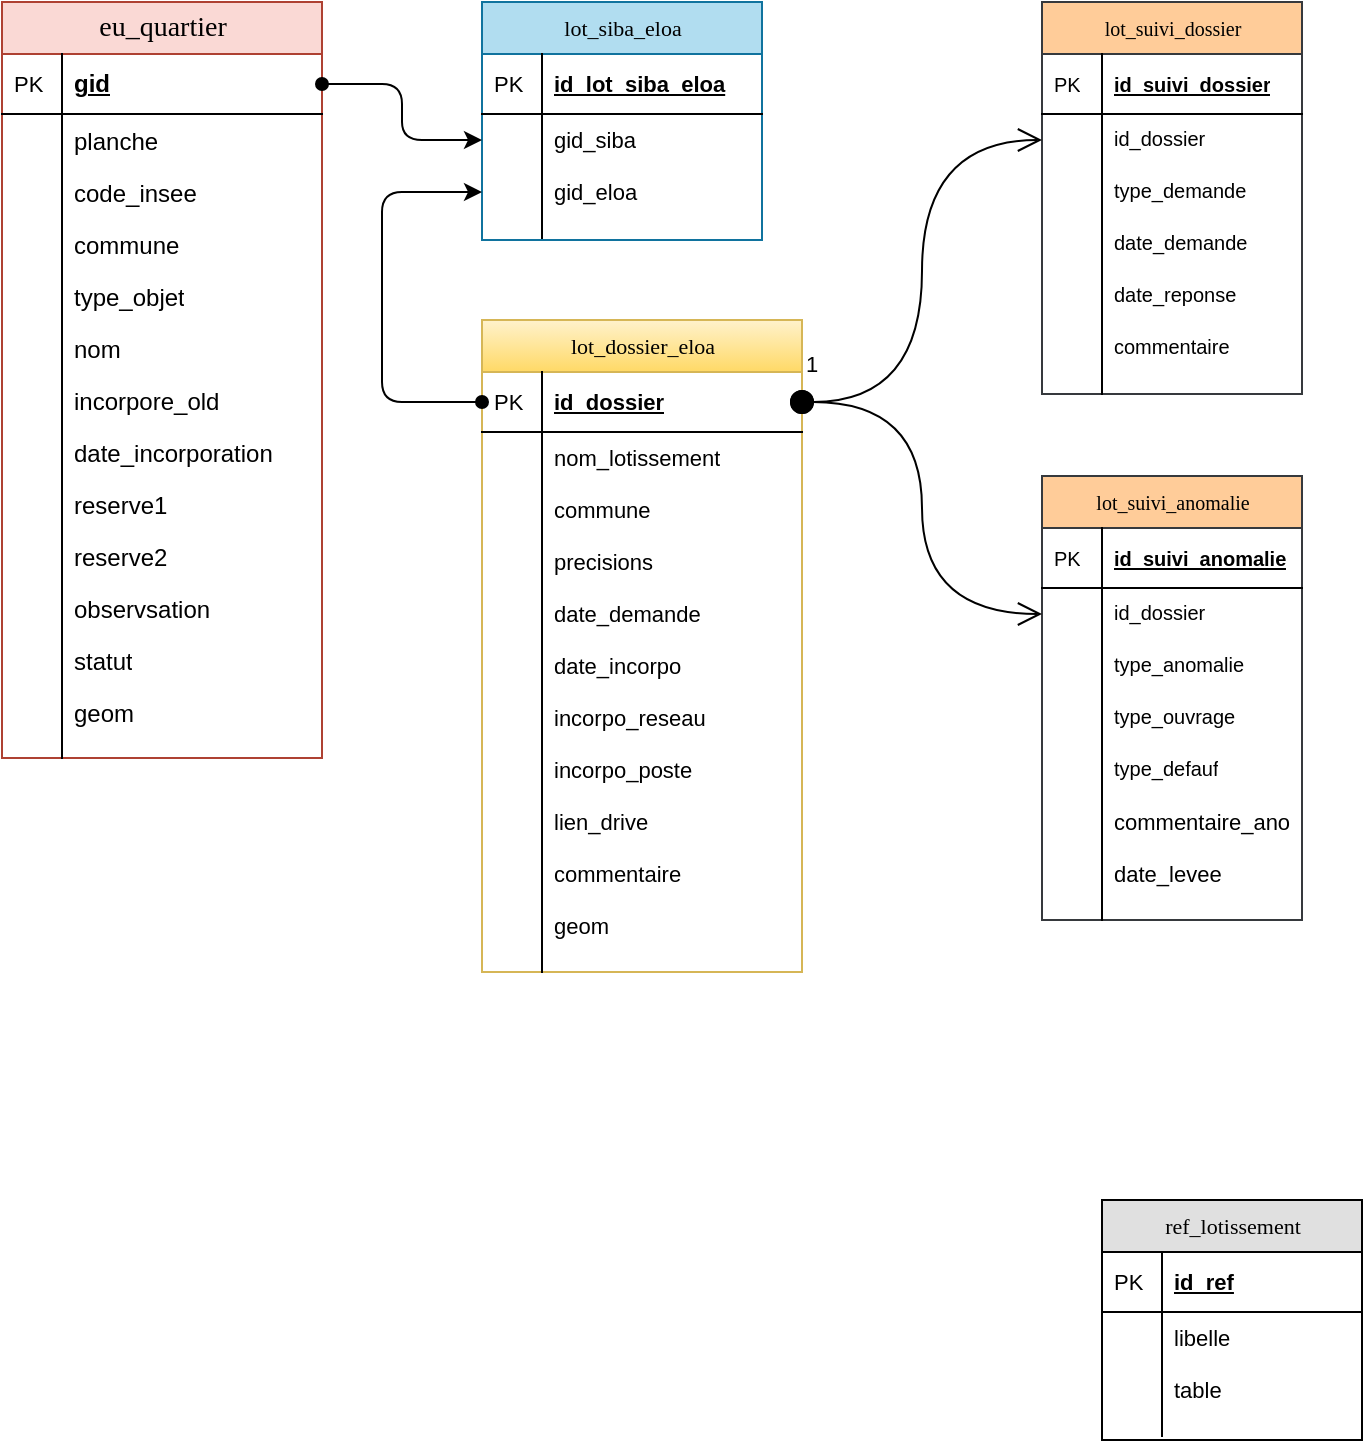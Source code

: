 <mxfile version="21.2.7" type="github">
  <diagram name="Page-1" id="td3aLECgbXljrm29gg1P">
    <mxGraphModel dx="1509" dy="804" grid="1" gridSize="10" guides="1" tooltips="1" connect="1" arrows="1" fold="1" page="1" pageScale="1" pageWidth="827" pageHeight="1169" math="0" shadow="0">
      <root>
        <mxCell id="0" />
        <mxCell id="1" parent="0" />
        <mxCell id="Lg_2VnEJvZDRzH9SZ8TW-8" value="lot_siba_eloa" style="swimlane;html=1;fontStyle=0;childLayout=stackLayout;horizontal=1;startSize=26;fillColor=#b1ddf0;horizontalStack=0;resizeParent=1;resizeLast=0;collapsible=1;marginBottom=0;swimlaneFillColor=#ffffff;align=center;rounded=0;shadow=0;comic=0;labelBackgroundColor=none;strokeWidth=1;fontFamily=Verdana;fontSize=11;swimlaneLine=1;strokeColor=#10739e;" parent="1" vertex="1">
          <mxGeometry x="280" y="41" width="140" height="119" as="geometry" />
        </mxCell>
        <mxCell id="Lg_2VnEJvZDRzH9SZ8TW-9" value="id_lot_siba_eloa" style="shape=partialRectangle;top=0;left=0;right=0;bottom=1;html=1;align=left;verticalAlign=middle;fillColor=none;spacingLeft=34;spacingRight=4;whiteSpace=wrap;overflow=hidden;rotatable=0;points=[[0,0.5],[1,0.5]];portConstraint=eastwest;dropTarget=0;fontStyle=5;fontSize=11;" parent="Lg_2VnEJvZDRzH9SZ8TW-8" vertex="1">
          <mxGeometry y="26" width="140" height="30" as="geometry" />
        </mxCell>
        <mxCell id="Lg_2VnEJvZDRzH9SZ8TW-10" value="PK" style="shape=partialRectangle;top=0;left=0;bottom=0;html=1;fillColor=none;align=left;verticalAlign=middle;spacingLeft=4;spacingRight=4;whiteSpace=wrap;overflow=hidden;rotatable=0;points=[];portConstraint=eastwest;part=1;fontSize=11;" parent="Lg_2VnEJvZDRzH9SZ8TW-9" vertex="1" connectable="0">
          <mxGeometry width="30" height="30" as="geometry" />
        </mxCell>
        <mxCell id="Lg_2VnEJvZDRzH9SZ8TW-11" value="gid_siba" style="shape=partialRectangle;top=0;left=0;right=0;bottom=0;html=1;align=left;verticalAlign=top;fillColor=none;spacingLeft=34;spacingRight=4;whiteSpace=wrap;overflow=hidden;rotatable=0;points=[[0,0.5],[1,0.5]];portConstraint=eastwest;dropTarget=0;fontSize=11;" parent="Lg_2VnEJvZDRzH9SZ8TW-8" vertex="1">
          <mxGeometry y="56" width="140" height="26" as="geometry" />
        </mxCell>
        <mxCell id="Lg_2VnEJvZDRzH9SZ8TW-12" value="" style="shape=partialRectangle;top=0;left=0;bottom=0;html=1;fillColor=none;align=left;verticalAlign=top;spacingLeft=4;spacingRight=4;whiteSpace=wrap;overflow=hidden;rotatable=0;points=[];portConstraint=eastwest;part=1;fontSize=11;" parent="Lg_2VnEJvZDRzH9SZ8TW-11" vertex="1" connectable="0">
          <mxGeometry width="30" height="26" as="geometry" />
        </mxCell>
        <mxCell id="Lg_2VnEJvZDRzH9SZ8TW-13" value="gid_eloa" style="shape=partialRectangle;top=0;left=0;right=0;bottom=0;html=1;align=left;verticalAlign=top;fillColor=none;spacingLeft=34;spacingRight=4;whiteSpace=wrap;overflow=hidden;rotatable=0;points=[[0,0.5],[1,0.5]];portConstraint=eastwest;dropTarget=0;fontSize=11;" parent="Lg_2VnEJvZDRzH9SZ8TW-8" vertex="1">
          <mxGeometry y="82" width="140" height="26" as="geometry" />
        </mxCell>
        <mxCell id="Lg_2VnEJvZDRzH9SZ8TW-14" value="" style="shape=partialRectangle;top=0;left=0;bottom=0;html=1;fillColor=none;align=left;verticalAlign=top;spacingLeft=4;spacingRight=4;whiteSpace=wrap;overflow=hidden;rotatable=0;points=[];portConstraint=eastwest;part=1;fontSize=11;" parent="Lg_2VnEJvZDRzH9SZ8TW-13" vertex="1" connectable="0">
          <mxGeometry width="30" height="26" as="geometry" />
        </mxCell>
        <mxCell id="Lg_2VnEJvZDRzH9SZ8TW-17" value="" style="shape=partialRectangle;top=0;left=0;right=0;bottom=0;html=1;align=left;verticalAlign=top;fillColor=none;spacingLeft=34;spacingRight=4;whiteSpace=wrap;overflow=hidden;rotatable=0;points=[[0,0.5],[1,0.5]];portConstraint=eastwest;dropTarget=0;fontSize=11;" parent="Lg_2VnEJvZDRzH9SZ8TW-8" vertex="1">
          <mxGeometry y="108" width="140" height="10" as="geometry" />
        </mxCell>
        <mxCell id="Lg_2VnEJvZDRzH9SZ8TW-18" value="" style="shape=partialRectangle;top=0;left=0;bottom=0;html=1;fillColor=none;align=left;verticalAlign=top;spacingLeft=4;spacingRight=4;whiteSpace=wrap;overflow=hidden;rotatable=0;points=[];portConstraint=eastwest;part=1;fontSize=11;" parent="Lg_2VnEJvZDRzH9SZ8TW-17" vertex="1" connectable="0">
          <mxGeometry width="30" height="10" as="geometry" />
        </mxCell>
        <mxCell id="Lg_2VnEJvZDRzH9SZ8TW-19" value="lot_dossier_eloa" style="swimlane;html=1;fontStyle=0;childLayout=stackLayout;horizontal=1;startSize=26;fillColor=#fff2cc;horizontalStack=0;resizeParent=1;resizeLast=0;collapsible=1;marginBottom=0;swimlaneFillColor=#ffffff;align=center;rounded=0;shadow=0;comic=0;labelBackgroundColor=none;strokeWidth=1;fontFamily=Verdana;fontSize=11;strokeColor=#d6b656;gradientColor=#ffd966;" parent="1" vertex="1">
          <mxGeometry x="280" y="200" width="160" height="326" as="geometry" />
        </mxCell>
        <mxCell id="Lg_2VnEJvZDRzH9SZ8TW-20" value="id_dossier" style="shape=partialRectangle;top=0;left=0;right=0;bottom=1;html=1;align=left;verticalAlign=middle;fillColor=none;spacingLeft=34;spacingRight=4;whiteSpace=wrap;overflow=hidden;rotatable=0;points=[[0,0.5],[1,0.5]];portConstraint=eastwest;dropTarget=0;fontStyle=5;fontSize=11;" parent="Lg_2VnEJvZDRzH9SZ8TW-19" vertex="1">
          <mxGeometry y="26" width="160" height="30" as="geometry" />
        </mxCell>
        <mxCell id="Lg_2VnEJvZDRzH9SZ8TW-21" value="PK" style="shape=partialRectangle;top=0;left=0;bottom=0;html=1;fillColor=none;align=left;verticalAlign=middle;spacingLeft=4;spacingRight=4;whiteSpace=wrap;overflow=hidden;rotatable=0;points=[];portConstraint=eastwest;part=1;fontSize=11;" parent="Lg_2VnEJvZDRzH9SZ8TW-20" vertex="1" connectable="0">
          <mxGeometry width="30" height="30" as="geometry" />
        </mxCell>
        <mxCell id="Lg_2VnEJvZDRzH9SZ8TW-22" value="nom_lotissement" style="shape=partialRectangle;top=0;left=0;right=0;bottom=0;html=1;align=left;verticalAlign=top;fillColor=none;spacingLeft=34;spacingRight=4;whiteSpace=wrap;overflow=hidden;rotatable=0;points=[[0,0.5],[1,0.5]];portConstraint=eastwest;dropTarget=0;fontSize=11;" parent="Lg_2VnEJvZDRzH9SZ8TW-19" vertex="1">
          <mxGeometry y="56" width="160" height="26" as="geometry" />
        </mxCell>
        <mxCell id="Lg_2VnEJvZDRzH9SZ8TW-23" value="" style="shape=partialRectangle;top=0;left=0;bottom=0;html=1;fillColor=none;align=left;verticalAlign=top;spacingLeft=4;spacingRight=4;whiteSpace=wrap;overflow=hidden;rotatable=0;points=[];portConstraint=eastwest;part=1;fontSize=11;" parent="Lg_2VnEJvZDRzH9SZ8TW-22" vertex="1" connectable="0">
          <mxGeometry width="30" height="26" as="geometry" />
        </mxCell>
        <mxCell id="Lg_2VnEJvZDRzH9SZ8TW-24" value="commune" style="shape=partialRectangle;top=0;left=0;right=0;bottom=0;html=1;align=left;verticalAlign=top;fillColor=none;spacingLeft=34;spacingRight=4;whiteSpace=wrap;overflow=hidden;rotatable=0;points=[[0,0.5],[1,0.5]];portConstraint=eastwest;dropTarget=0;fontSize=11;" parent="Lg_2VnEJvZDRzH9SZ8TW-19" vertex="1">
          <mxGeometry y="82" width="160" height="26" as="geometry" />
        </mxCell>
        <mxCell id="Lg_2VnEJvZDRzH9SZ8TW-25" value="" style="shape=partialRectangle;top=0;left=0;bottom=0;html=1;fillColor=none;align=left;verticalAlign=top;spacingLeft=4;spacingRight=4;whiteSpace=wrap;overflow=hidden;rotatable=0;points=[];portConstraint=eastwest;part=1;fontSize=11;" parent="Lg_2VnEJvZDRzH9SZ8TW-24" vertex="1" connectable="0">
          <mxGeometry width="30" height="26" as="geometry" />
        </mxCell>
        <mxCell id="Lg_2VnEJvZDRzH9SZ8TW-26" value="precisions" style="shape=partialRectangle;top=0;left=0;right=0;bottom=0;html=1;align=left;verticalAlign=top;fillColor=none;spacingLeft=34;spacingRight=4;whiteSpace=wrap;overflow=hidden;rotatable=0;points=[[0,0.5],[1,0.5]];portConstraint=eastwest;dropTarget=0;fontSize=11;" parent="Lg_2VnEJvZDRzH9SZ8TW-19" vertex="1">
          <mxGeometry y="108" width="160" height="26" as="geometry" />
        </mxCell>
        <mxCell id="Lg_2VnEJvZDRzH9SZ8TW-27" value="" style="shape=partialRectangle;top=0;left=0;bottom=0;html=1;fillColor=none;align=left;verticalAlign=top;spacingLeft=4;spacingRight=4;whiteSpace=wrap;overflow=hidden;rotatable=0;points=[];portConstraint=eastwest;part=1;fontSize=11;" parent="Lg_2VnEJvZDRzH9SZ8TW-26" vertex="1" connectable="0">
          <mxGeometry width="30" height="26" as="geometry" />
        </mxCell>
        <mxCell id="Lg_2VnEJvZDRzH9SZ8TW-115" value="date_demande" style="shape=partialRectangle;top=0;left=0;right=0;bottom=0;html=1;align=left;verticalAlign=top;fillColor=none;spacingLeft=34;spacingRight=4;whiteSpace=wrap;overflow=hidden;rotatable=0;points=[[0,0.5],[1,0.5]];portConstraint=eastwest;dropTarget=0;fontSize=11;" parent="Lg_2VnEJvZDRzH9SZ8TW-19" vertex="1">
          <mxGeometry y="134" width="160" height="26" as="geometry" />
        </mxCell>
        <mxCell id="Lg_2VnEJvZDRzH9SZ8TW-116" value="" style="shape=partialRectangle;top=0;left=0;bottom=0;html=1;fillColor=none;align=left;verticalAlign=top;spacingLeft=4;spacingRight=4;whiteSpace=wrap;overflow=hidden;rotatable=0;points=[];portConstraint=eastwest;part=1;fontSize=11;" parent="Lg_2VnEJvZDRzH9SZ8TW-115" vertex="1" connectable="0">
          <mxGeometry width="30" height="26" as="geometry" />
        </mxCell>
        <mxCell id="Lg_2VnEJvZDRzH9SZ8TW-119" value="date_incorpo" style="shape=partialRectangle;top=0;left=0;right=0;bottom=0;html=1;align=left;verticalAlign=top;fillColor=none;spacingLeft=34;spacingRight=4;whiteSpace=wrap;overflow=hidden;rotatable=0;points=[[0,0.5],[1,0.5]];portConstraint=eastwest;dropTarget=0;fontSize=11;" parent="Lg_2VnEJvZDRzH9SZ8TW-19" vertex="1">
          <mxGeometry y="160" width="160" height="26" as="geometry" />
        </mxCell>
        <mxCell id="Lg_2VnEJvZDRzH9SZ8TW-120" value="" style="shape=partialRectangle;top=0;left=0;bottom=0;html=1;fillColor=none;align=left;verticalAlign=top;spacingLeft=4;spacingRight=4;whiteSpace=wrap;overflow=hidden;rotatable=0;points=[];portConstraint=eastwest;part=1;fontSize=11;" parent="Lg_2VnEJvZDRzH9SZ8TW-119" vertex="1" connectable="0">
          <mxGeometry width="30" height="26" as="geometry" />
        </mxCell>
        <mxCell id="Lg_2VnEJvZDRzH9SZ8TW-117" value="incorpo_reseau" style="shape=partialRectangle;top=0;left=0;right=0;bottom=0;html=1;align=left;verticalAlign=top;fillColor=none;spacingLeft=34;spacingRight=4;whiteSpace=wrap;overflow=hidden;rotatable=0;points=[[0,0.5],[1,0.5]];portConstraint=eastwest;dropTarget=0;fontSize=11;" parent="Lg_2VnEJvZDRzH9SZ8TW-19" vertex="1">
          <mxGeometry y="186" width="160" height="26" as="geometry" />
        </mxCell>
        <mxCell id="Lg_2VnEJvZDRzH9SZ8TW-118" value="" style="shape=partialRectangle;top=0;left=0;bottom=0;html=1;fillColor=none;align=left;verticalAlign=top;spacingLeft=4;spacingRight=4;whiteSpace=wrap;overflow=hidden;rotatable=0;points=[];portConstraint=eastwest;part=1;fontSize=11;" parent="Lg_2VnEJvZDRzH9SZ8TW-117" vertex="1" connectable="0">
          <mxGeometry width="30" height="26" as="geometry" />
        </mxCell>
        <mxCell id="Lg_2VnEJvZDRzH9SZ8TW-113" value="incorpo_poste" style="shape=partialRectangle;top=0;left=0;right=0;bottom=0;html=1;align=left;verticalAlign=top;fillColor=none;spacingLeft=34;spacingRight=4;whiteSpace=wrap;overflow=hidden;rotatable=0;points=[[0,0.5],[1,0.5]];portConstraint=eastwest;dropTarget=0;fontSize=11;" parent="Lg_2VnEJvZDRzH9SZ8TW-19" vertex="1">
          <mxGeometry y="212" width="160" height="26" as="geometry" />
        </mxCell>
        <mxCell id="Lg_2VnEJvZDRzH9SZ8TW-114" value="" style="shape=partialRectangle;top=0;left=0;bottom=0;html=1;fillColor=none;align=left;verticalAlign=top;spacingLeft=4;spacingRight=4;whiteSpace=wrap;overflow=hidden;rotatable=0;points=[];portConstraint=eastwest;part=1;fontSize=11;" parent="Lg_2VnEJvZDRzH9SZ8TW-113" vertex="1" connectable="0">
          <mxGeometry width="30" height="26" as="geometry" />
        </mxCell>
        <mxCell id="Lg_2VnEJvZDRzH9SZ8TW-133" value="lien_drive" style="shape=partialRectangle;top=0;left=0;right=0;bottom=0;html=1;align=left;verticalAlign=top;fillColor=none;spacingLeft=34;spacingRight=4;whiteSpace=wrap;overflow=hidden;rotatable=0;points=[[0,0.5],[1,0.5]];portConstraint=eastwest;dropTarget=0;fontSize=11;" parent="Lg_2VnEJvZDRzH9SZ8TW-19" vertex="1">
          <mxGeometry y="238" width="160" height="26" as="geometry" />
        </mxCell>
        <mxCell id="Lg_2VnEJvZDRzH9SZ8TW-134" value="" style="shape=partialRectangle;top=0;left=0;bottom=0;html=1;fillColor=none;align=left;verticalAlign=top;spacingLeft=4;spacingRight=4;whiteSpace=wrap;overflow=hidden;rotatable=0;points=[];portConstraint=eastwest;part=1;fontSize=11;" parent="Lg_2VnEJvZDRzH9SZ8TW-133" vertex="1" connectable="0">
          <mxGeometry width="30" height="26" as="geometry" />
        </mxCell>
        <mxCell id="Lg_2VnEJvZDRzH9SZ8TW-131" value="commentaire" style="shape=partialRectangle;top=0;left=0;right=0;bottom=0;html=1;align=left;verticalAlign=top;fillColor=none;spacingLeft=34;spacingRight=4;whiteSpace=wrap;overflow=hidden;rotatable=0;points=[[0,0.5],[1,0.5]];portConstraint=eastwest;dropTarget=0;fontSize=11;" parent="Lg_2VnEJvZDRzH9SZ8TW-19" vertex="1">
          <mxGeometry y="264" width="160" height="26" as="geometry" />
        </mxCell>
        <mxCell id="Lg_2VnEJvZDRzH9SZ8TW-132" value="" style="shape=partialRectangle;top=0;left=0;bottom=0;html=1;fillColor=none;align=left;verticalAlign=top;spacingLeft=4;spacingRight=4;whiteSpace=wrap;overflow=hidden;rotatable=0;points=[];portConstraint=eastwest;part=1;fontSize=11;" parent="Lg_2VnEJvZDRzH9SZ8TW-131" vertex="1" connectable="0">
          <mxGeometry width="30" height="26" as="geometry" />
        </mxCell>
        <mxCell id="Lg_2VnEJvZDRzH9SZ8TW-125" value="geom" style="shape=partialRectangle;top=0;left=0;right=0;bottom=0;html=1;align=left;verticalAlign=top;fillColor=none;spacingLeft=34;spacingRight=4;whiteSpace=wrap;overflow=hidden;rotatable=0;points=[[0,0.5],[1,0.5]];portConstraint=eastwest;dropTarget=0;fontSize=11;" parent="Lg_2VnEJvZDRzH9SZ8TW-19" vertex="1">
          <mxGeometry y="290" width="160" height="26" as="geometry" />
        </mxCell>
        <mxCell id="Lg_2VnEJvZDRzH9SZ8TW-126" value="" style="shape=partialRectangle;top=0;left=0;bottom=0;html=1;fillColor=none;align=left;verticalAlign=top;spacingLeft=4;spacingRight=4;whiteSpace=wrap;overflow=hidden;rotatable=0;points=[];portConstraint=eastwest;part=1;fontSize=11;" parent="Lg_2VnEJvZDRzH9SZ8TW-125" vertex="1" connectable="0">
          <mxGeometry width="30" height="26" as="geometry" />
        </mxCell>
        <mxCell id="Lg_2VnEJvZDRzH9SZ8TW-28" value="" style="shape=partialRectangle;top=0;left=0;right=0;bottom=0;html=1;align=left;verticalAlign=top;fillColor=none;spacingLeft=34;spacingRight=4;whiteSpace=wrap;overflow=hidden;rotatable=0;points=[[0,0.5],[1,0.5]];portConstraint=eastwest;dropTarget=0;fontSize=11;shadow=0;" parent="Lg_2VnEJvZDRzH9SZ8TW-19" vertex="1">
          <mxGeometry y="316" width="160" height="10" as="geometry" />
        </mxCell>
        <mxCell id="Lg_2VnEJvZDRzH9SZ8TW-29" value="" style="shape=partialRectangle;top=0;left=0;bottom=0;html=1;fillColor=none;align=left;verticalAlign=top;spacingLeft=4;spacingRight=4;whiteSpace=wrap;overflow=hidden;rotatable=0;points=[];portConstraint=eastwest;part=1;fontSize=11;" parent="Lg_2VnEJvZDRzH9SZ8TW-28" vertex="1" connectable="0">
          <mxGeometry width="30" height="10" as="geometry" />
        </mxCell>
        <mxCell id="Lg_2VnEJvZDRzH9SZ8TW-30" value="ref_lotissement" style="swimlane;html=1;fontStyle=0;childLayout=stackLayout;horizontal=1;startSize=26;fillColor=#e0e0e0;horizontalStack=0;resizeParent=1;resizeLast=0;collapsible=1;marginBottom=0;swimlaneFillColor=#ffffff;align=center;rounded=0;shadow=0;comic=0;labelBackgroundColor=none;strokeWidth=1;fontFamily=Verdana;fontSize=11;" parent="1" vertex="1">
          <mxGeometry x="590" y="640" width="130" height="120" as="geometry" />
        </mxCell>
        <mxCell id="Lg_2VnEJvZDRzH9SZ8TW-31" value="id_ref" style="shape=partialRectangle;top=0;left=0;right=0;bottom=1;html=1;align=left;verticalAlign=middle;fillColor=none;spacingLeft=34;spacingRight=4;whiteSpace=wrap;overflow=hidden;rotatable=0;points=[[0,0.5],[1,0.5]];portConstraint=eastwest;dropTarget=0;fontStyle=5;fontSize=11;" parent="Lg_2VnEJvZDRzH9SZ8TW-30" vertex="1">
          <mxGeometry y="26" width="130" height="30" as="geometry" />
        </mxCell>
        <mxCell id="Lg_2VnEJvZDRzH9SZ8TW-32" value="PK" style="shape=partialRectangle;top=0;left=0;bottom=0;html=1;fillColor=none;align=left;verticalAlign=middle;spacingLeft=4;spacingRight=4;whiteSpace=wrap;overflow=hidden;rotatable=0;points=[];portConstraint=eastwest;part=1;fontSize=11;" parent="Lg_2VnEJvZDRzH9SZ8TW-31" vertex="1" connectable="0">
          <mxGeometry width="30" height="30" as="geometry" />
        </mxCell>
        <mxCell id="Lg_2VnEJvZDRzH9SZ8TW-33" value="libelle" style="shape=partialRectangle;top=0;left=0;right=0;bottom=0;html=1;align=left;verticalAlign=top;fillColor=none;spacingLeft=34;spacingRight=4;whiteSpace=wrap;overflow=hidden;rotatable=0;points=[[0,0.5],[1,0.5]];portConstraint=eastwest;dropTarget=0;fontSize=11;" parent="Lg_2VnEJvZDRzH9SZ8TW-30" vertex="1">
          <mxGeometry y="56" width="130" height="26" as="geometry" />
        </mxCell>
        <mxCell id="Lg_2VnEJvZDRzH9SZ8TW-34" value="" style="shape=partialRectangle;top=0;left=0;bottom=0;html=1;fillColor=none;align=left;verticalAlign=top;spacingLeft=4;spacingRight=4;whiteSpace=wrap;overflow=hidden;rotatable=0;points=[];portConstraint=eastwest;part=1;fontSize=11;" parent="Lg_2VnEJvZDRzH9SZ8TW-33" vertex="1" connectable="0">
          <mxGeometry width="30" height="26" as="geometry" />
        </mxCell>
        <mxCell id="Lg_2VnEJvZDRzH9SZ8TW-35" value="table" style="shape=partialRectangle;top=0;left=0;right=0;bottom=0;html=1;align=left;verticalAlign=top;fillColor=none;spacingLeft=34;spacingRight=4;whiteSpace=wrap;overflow=hidden;rotatable=0;points=[[0,0.5],[1,0.5]];portConstraint=eastwest;dropTarget=0;fontSize=11;" parent="Lg_2VnEJvZDRzH9SZ8TW-30" vertex="1">
          <mxGeometry y="82" width="130" height="26" as="geometry" />
        </mxCell>
        <mxCell id="Lg_2VnEJvZDRzH9SZ8TW-36" value="" style="shape=partialRectangle;top=0;left=0;bottom=0;html=1;fillColor=none;align=left;verticalAlign=top;spacingLeft=4;spacingRight=4;whiteSpace=wrap;overflow=hidden;rotatable=0;points=[];portConstraint=eastwest;part=1;fontSize=11;" parent="Lg_2VnEJvZDRzH9SZ8TW-35" vertex="1" connectable="0">
          <mxGeometry width="30" height="26" as="geometry" />
        </mxCell>
        <mxCell id="Lg_2VnEJvZDRzH9SZ8TW-39" value="" style="shape=partialRectangle;top=0;left=0;right=0;bottom=0;html=1;align=left;verticalAlign=top;fillColor=none;spacingLeft=34;spacingRight=4;whiteSpace=wrap;overflow=hidden;rotatable=0;points=[[0,0.5],[1,0.5]];portConstraint=eastwest;dropTarget=0;fontSize=11;" parent="Lg_2VnEJvZDRzH9SZ8TW-30" vertex="1">
          <mxGeometry y="108" width="130" height="10" as="geometry" />
        </mxCell>
        <mxCell id="Lg_2VnEJvZDRzH9SZ8TW-40" value="" style="shape=partialRectangle;top=0;left=0;bottom=0;html=1;fillColor=none;align=left;verticalAlign=top;spacingLeft=4;spacingRight=4;whiteSpace=wrap;overflow=hidden;rotatable=0;points=[];portConstraint=eastwest;part=1;fontSize=11;" parent="Lg_2VnEJvZDRzH9SZ8TW-39" vertex="1" connectable="0">
          <mxGeometry width="30" height="10" as="geometry" />
        </mxCell>
        <mxCell id="Lg_2VnEJvZDRzH9SZ8TW-77" value="eu_quartier" style="swimlane;html=1;fontStyle=0;childLayout=stackLayout;horizontal=1;startSize=26;horizontalStack=0;resizeParent=1;resizeLast=0;collapsible=1;marginBottom=0;swimlaneFillColor=#ffffff;align=center;rounded=0;shadow=0;comic=0;labelBackgroundColor=none;strokeWidth=1;fontFamily=Verdana;fontSize=14;fillColor=#fad9d5;strokeColor=#ae4132;" parent="1" vertex="1">
          <mxGeometry x="40" y="41" width="160" height="378" as="geometry" />
        </mxCell>
        <mxCell id="Lg_2VnEJvZDRzH9SZ8TW-78" value="gid" style="shape=partialRectangle;top=0;left=0;right=0;bottom=1;html=1;align=left;verticalAlign=middle;fillColor=none;spacingLeft=34;spacingRight=4;whiteSpace=wrap;overflow=hidden;rotatable=0;points=[[0,0.5],[1,0.5]];portConstraint=eastwest;dropTarget=0;fontStyle=5;" parent="Lg_2VnEJvZDRzH9SZ8TW-77" vertex="1">
          <mxGeometry y="26" width="160" height="30" as="geometry" />
        </mxCell>
        <mxCell id="Lg_2VnEJvZDRzH9SZ8TW-79" value="PK" style="shape=partialRectangle;top=0;left=0;bottom=0;html=1;fillColor=none;align=left;verticalAlign=middle;spacingLeft=4;spacingRight=4;whiteSpace=wrap;overflow=hidden;rotatable=0;points=[];portConstraint=eastwest;part=1;fontSize=11;" parent="Lg_2VnEJvZDRzH9SZ8TW-78" vertex="1" connectable="0">
          <mxGeometry width="30" height="30" as="geometry" />
        </mxCell>
        <mxCell id="Lg_2VnEJvZDRzH9SZ8TW-80" value="planche" style="shape=partialRectangle;top=0;left=0;right=0;bottom=0;html=1;align=left;verticalAlign=top;fillColor=none;spacingLeft=34;spacingRight=4;whiteSpace=wrap;overflow=hidden;rotatable=0;points=[[0,0.5],[1,0.5]];portConstraint=eastwest;dropTarget=0;" parent="Lg_2VnEJvZDRzH9SZ8TW-77" vertex="1">
          <mxGeometry y="56" width="160" height="26" as="geometry" />
        </mxCell>
        <mxCell id="Lg_2VnEJvZDRzH9SZ8TW-81" value="" style="shape=partialRectangle;top=0;left=0;bottom=0;html=1;fillColor=none;align=left;verticalAlign=top;spacingLeft=4;spacingRight=4;whiteSpace=wrap;overflow=hidden;rotatable=0;points=[];portConstraint=eastwest;part=1;fontSize=11;" parent="Lg_2VnEJvZDRzH9SZ8TW-80" vertex="1" connectable="0">
          <mxGeometry width="30" height="26" as="geometry" />
        </mxCell>
        <mxCell id="Lg_2VnEJvZDRzH9SZ8TW-82" value="code_insee" style="shape=partialRectangle;top=0;left=0;right=0;bottom=0;html=1;align=left;verticalAlign=top;fillColor=none;spacingLeft=34;spacingRight=4;whiteSpace=wrap;overflow=hidden;rotatable=0;points=[[0,0.5],[1,0.5]];portConstraint=eastwest;dropTarget=0;" parent="Lg_2VnEJvZDRzH9SZ8TW-77" vertex="1">
          <mxGeometry y="82" width="160" height="26" as="geometry" />
        </mxCell>
        <mxCell id="Lg_2VnEJvZDRzH9SZ8TW-83" value="" style="shape=partialRectangle;top=0;left=0;bottom=0;html=1;fillColor=none;align=left;verticalAlign=top;spacingLeft=4;spacingRight=4;whiteSpace=wrap;overflow=hidden;rotatable=0;points=[];portConstraint=eastwest;part=1;fontSize=11;" parent="Lg_2VnEJvZDRzH9SZ8TW-82" vertex="1" connectable="0">
          <mxGeometry width="30" height="26" as="geometry" />
        </mxCell>
        <mxCell id="Lg_2VnEJvZDRzH9SZ8TW-92" value="commune" style="shape=partialRectangle;top=0;left=0;right=0;bottom=0;html=1;align=left;verticalAlign=top;fillColor=none;spacingLeft=34;spacingRight=4;whiteSpace=wrap;overflow=hidden;rotatable=0;points=[[0,0.5],[1,0.5]];portConstraint=eastwest;dropTarget=0;" parent="Lg_2VnEJvZDRzH9SZ8TW-77" vertex="1">
          <mxGeometry y="108" width="160" height="26" as="geometry" />
        </mxCell>
        <mxCell id="Lg_2VnEJvZDRzH9SZ8TW-93" value="" style="shape=partialRectangle;top=0;left=0;bottom=0;html=1;fillColor=none;align=left;verticalAlign=top;spacingLeft=4;spacingRight=4;whiteSpace=wrap;overflow=hidden;rotatable=0;points=[];portConstraint=eastwest;part=1;fontSize=11;" parent="Lg_2VnEJvZDRzH9SZ8TW-92" vertex="1" connectable="0">
          <mxGeometry width="30" height="26" as="geometry" />
        </mxCell>
        <mxCell id="Lg_2VnEJvZDRzH9SZ8TW-94" value="type_objet" style="shape=partialRectangle;top=0;left=0;right=0;bottom=0;html=1;align=left;verticalAlign=top;fillColor=none;spacingLeft=34;spacingRight=4;whiteSpace=wrap;overflow=hidden;rotatable=0;points=[[0,0.5],[1,0.5]];portConstraint=eastwest;dropTarget=0;" parent="Lg_2VnEJvZDRzH9SZ8TW-77" vertex="1">
          <mxGeometry y="134" width="160" height="26" as="geometry" />
        </mxCell>
        <mxCell id="Lg_2VnEJvZDRzH9SZ8TW-95" value="" style="shape=partialRectangle;top=0;left=0;bottom=0;html=1;fillColor=none;align=left;verticalAlign=top;spacingLeft=4;spacingRight=4;whiteSpace=wrap;overflow=hidden;rotatable=0;points=[];portConstraint=eastwest;part=1;fontSize=11;" parent="Lg_2VnEJvZDRzH9SZ8TW-94" vertex="1" connectable="0">
          <mxGeometry width="30" height="26" as="geometry" />
        </mxCell>
        <mxCell id="Lg_2VnEJvZDRzH9SZ8TW-96" value="nom" style="shape=partialRectangle;top=0;left=0;right=0;bottom=0;html=1;align=left;verticalAlign=top;fillColor=none;spacingLeft=34;spacingRight=4;whiteSpace=wrap;overflow=hidden;rotatable=0;points=[[0,0.5],[1,0.5]];portConstraint=eastwest;dropTarget=0;" parent="Lg_2VnEJvZDRzH9SZ8TW-77" vertex="1">
          <mxGeometry y="160" width="160" height="26" as="geometry" />
        </mxCell>
        <mxCell id="Lg_2VnEJvZDRzH9SZ8TW-97" value="" style="shape=partialRectangle;top=0;left=0;bottom=0;html=1;fillColor=none;align=left;verticalAlign=top;spacingLeft=4;spacingRight=4;whiteSpace=wrap;overflow=hidden;rotatable=0;points=[];portConstraint=eastwest;part=1;fontSize=11;" parent="Lg_2VnEJvZDRzH9SZ8TW-96" vertex="1" connectable="0">
          <mxGeometry width="30" height="26" as="geometry" />
        </mxCell>
        <mxCell id="Lg_2VnEJvZDRzH9SZ8TW-100" value="incorpore_old" style="shape=partialRectangle;top=0;left=0;right=0;bottom=0;html=1;align=left;verticalAlign=top;fillColor=none;spacingLeft=34;spacingRight=4;whiteSpace=wrap;overflow=hidden;rotatable=0;points=[[0,0.5],[1,0.5]];portConstraint=eastwest;dropTarget=0;" parent="Lg_2VnEJvZDRzH9SZ8TW-77" vertex="1">
          <mxGeometry y="186" width="160" height="26" as="geometry" />
        </mxCell>
        <mxCell id="Lg_2VnEJvZDRzH9SZ8TW-101" value="" style="shape=partialRectangle;top=0;left=0;bottom=0;html=1;fillColor=none;align=left;verticalAlign=top;spacingLeft=4;spacingRight=4;whiteSpace=wrap;overflow=hidden;rotatable=0;points=[];portConstraint=eastwest;part=1;fontSize=11;" parent="Lg_2VnEJvZDRzH9SZ8TW-100" vertex="1" connectable="0">
          <mxGeometry width="30" height="26" as="geometry" />
        </mxCell>
        <mxCell id="Lg_2VnEJvZDRzH9SZ8TW-90" value="date_incorporation" style="shape=partialRectangle;top=0;left=0;right=0;bottom=0;html=1;align=left;verticalAlign=top;fillColor=none;spacingLeft=34;spacingRight=4;whiteSpace=wrap;overflow=hidden;rotatable=0;points=[[0,0.5],[1,0.5]];portConstraint=eastwest;dropTarget=0;" parent="Lg_2VnEJvZDRzH9SZ8TW-77" vertex="1">
          <mxGeometry y="212" width="160" height="26" as="geometry" />
        </mxCell>
        <mxCell id="Lg_2VnEJvZDRzH9SZ8TW-91" value="" style="shape=partialRectangle;top=0;left=0;bottom=0;html=1;fillColor=none;align=left;verticalAlign=top;spacingLeft=4;spacingRight=4;whiteSpace=wrap;overflow=hidden;rotatable=0;points=[];portConstraint=eastwest;part=1;fontSize=11;" parent="Lg_2VnEJvZDRzH9SZ8TW-90" vertex="1" connectable="0">
          <mxGeometry width="30" height="26" as="geometry" />
        </mxCell>
        <mxCell id="Lg_2VnEJvZDRzH9SZ8TW-102" value="reserve1" style="shape=partialRectangle;top=0;left=0;right=0;bottom=0;html=1;align=left;verticalAlign=top;fillColor=none;spacingLeft=34;spacingRight=4;whiteSpace=wrap;overflow=hidden;rotatable=0;points=[[0,0.5],[1,0.5]];portConstraint=eastwest;dropTarget=0;" parent="Lg_2VnEJvZDRzH9SZ8TW-77" vertex="1">
          <mxGeometry y="238" width="160" height="26" as="geometry" />
        </mxCell>
        <mxCell id="Lg_2VnEJvZDRzH9SZ8TW-103" value="" style="shape=partialRectangle;top=0;left=0;bottom=0;html=1;fillColor=none;align=left;verticalAlign=top;spacingLeft=4;spacingRight=4;whiteSpace=wrap;overflow=hidden;rotatable=0;points=[];portConstraint=eastwest;part=1;fontSize=11;" parent="Lg_2VnEJvZDRzH9SZ8TW-102" vertex="1" connectable="0">
          <mxGeometry width="30" height="26" as="geometry" />
        </mxCell>
        <mxCell id="Lg_2VnEJvZDRzH9SZ8TW-98" value="reserve2" style="shape=partialRectangle;top=0;left=0;right=0;bottom=0;html=1;align=left;verticalAlign=top;fillColor=none;spacingLeft=34;spacingRight=4;whiteSpace=wrap;overflow=hidden;rotatable=0;points=[[0,0.5],[1,0.5]];portConstraint=eastwest;dropTarget=0;" parent="Lg_2VnEJvZDRzH9SZ8TW-77" vertex="1">
          <mxGeometry y="264" width="160" height="26" as="geometry" />
        </mxCell>
        <mxCell id="Lg_2VnEJvZDRzH9SZ8TW-99" value="" style="shape=partialRectangle;top=0;left=0;bottom=0;html=1;fillColor=none;align=left;verticalAlign=top;spacingLeft=4;spacingRight=4;whiteSpace=wrap;overflow=hidden;rotatable=0;points=[];portConstraint=eastwest;part=1;fontSize=11;" parent="Lg_2VnEJvZDRzH9SZ8TW-98" vertex="1" connectable="0">
          <mxGeometry width="30" height="26" as="geometry" />
        </mxCell>
        <mxCell id="Lg_2VnEJvZDRzH9SZ8TW-84" value="observsation" style="shape=partialRectangle;top=0;left=0;right=0;bottom=0;html=1;align=left;verticalAlign=top;fillColor=none;spacingLeft=34;spacingRight=4;whiteSpace=wrap;overflow=hidden;rotatable=0;points=[[0,0.5],[1,0.5]];portConstraint=eastwest;dropTarget=0;" parent="Lg_2VnEJvZDRzH9SZ8TW-77" vertex="1">
          <mxGeometry y="290" width="160" height="26" as="geometry" />
        </mxCell>
        <mxCell id="Lg_2VnEJvZDRzH9SZ8TW-85" value="" style="shape=partialRectangle;top=0;left=0;bottom=0;html=1;fillColor=none;align=left;verticalAlign=top;spacingLeft=4;spacingRight=4;whiteSpace=wrap;overflow=hidden;rotatable=0;points=[];portConstraint=eastwest;part=1;fontSize=11;" parent="Lg_2VnEJvZDRzH9SZ8TW-84" vertex="1" connectable="0">
          <mxGeometry width="30" height="26" as="geometry" />
        </mxCell>
        <mxCell id="Lg_2VnEJvZDRzH9SZ8TW-104" value="statut" style="shape=partialRectangle;top=0;left=0;right=0;bottom=0;html=1;align=left;verticalAlign=top;fillColor=none;spacingLeft=34;spacingRight=4;whiteSpace=wrap;overflow=hidden;rotatable=0;points=[[0,0.5],[1,0.5]];portConstraint=eastwest;dropTarget=0;" parent="Lg_2VnEJvZDRzH9SZ8TW-77" vertex="1">
          <mxGeometry y="316" width="160" height="26" as="geometry" />
        </mxCell>
        <mxCell id="Lg_2VnEJvZDRzH9SZ8TW-105" value="" style="shape=partialRectangle;top=0;left=0;bottom=0;html=1;fillColor=none;align=left;verticalAlign=top;spacingLeft=4;spacingRight=4;whiteSpace=wrap;overflow=hidden;rotatable=0;points=[];portConstraint=eastwest;part=1;fontSize=11;" parent="Lg_2VnEJvZDRzH9SZ8TW-104" vertex="1" connectable="0">
          <mxGeometry width="30" height="26" as="geometry" />
        </mxCell>
        <mxCell id="Lg_2VnEJvZDRzH9SZ8TW-108" value="geom" style="shape=partialRectangle;top=0;left=0;right=0;bottom=0;html=1;align=left;verticalAlign=top;fillColor=none;spacingLeft=34;spacingRight=4;whiteSpace=wrap;overflow=hidden;rotatable=0;points=[[0,0.5],[1,0.5]];portConstraint=eastwest;dropTarget=0;" parent="Lg_2VnEJvZDRzH9SZ8TW-77" vertex="1">
          <mxGeometry y="342" width="160" height="26" as="geometry" />
        </mxCell>
        <mxCell id="Lg_2VnEJvZDRzH9SZ8TW-109" value="" style="shape=partialRectangle;top=0;left=0;bottom=0;html=1;fillColor=none;align=left;verticalAlign=top;spacingLeft=4;spacingRight=4;whiteSpace=wrap;overflow=hidden;rotatable=0;points=[];portConstraint=eastwest;part=1;fontSize=11;" parent="Lg_2VnEJvZDRzH9SZ8TW-108" vertex="1" connectable="0">
          <mxGeometry width="30" height="26" as="geometry" />
        </mxCell>
        <mxCell id="Lg_2VnEJvZDRzH9SZ8TW-86" value="" style="shape=partialRectangle;top=0;left=0;right=0;bottom=0;html=1;align=left;verticalAlign=top;fillColor=none;spacingLeft=34;spacingRight=4;whiteSpace=wrap;overflow=hidden;rotatable=0;points=[[0,0.5],[1,0.5]];portConstraint=eastwest;dropTarget=0;" parent="Lg_2VnEJvZDRzH9SZ8TW-77" vertex="1">
          <mxGeometry y="368" width="160" height="10" as="geometry" />
        </mxCell>
        <mxCell id="Lg_2VnEJvZDRzH9SZ8TW-87" value="" style="shape=partialRectangle;top=0;left=0;bottom=0;html=1;fillColor=none;align=left;verticalAlign=top;spacingLeft=4;spacingRight=4;whiteSpace=wrap;overflow=hidden;rotatable=0;points=[];portConstraint=eastwest;part=1;fontSize=11;" parent="Lg_2VnEJvZDRzH9SZ8TW-86" vertex="1" connectable="0">
          <mxGeometry width="30" height="10" as="geometry" />
        </mxCell>
        <mxCell id="Lg_2VnEJvZDRzH9SZ8TW-112" style="edgeStyle=orthogonalEdgeStyle;orthogonalLoop=1;jettySize=auto;html=1;exitX=0;exitY=0.5;exitDx=0;exitDy=0;entryX=0;entryY=0.5;entryDx=0;entryDy=0;startArrow=oval;startFill=1;rounded=1;" parent="1" source="Lg_2VnEJvZDRzH9SZ8TW-20" target="Lg_2VnEJvZDRzH9SZ8TW-13" edge="1">
          <mxGeometry relative="1" as="geometry">
            <Array as="points">
              <mxPoint x="230" y="136" />
            </Array>
          </mxGeometry>
        </mxCell>
        <mxCell id="40K7PxB5GfQa57xgexUj-1" value="lot_suivi_dossier" style="swimlane;html=1;fontStyle=0;childLayout=stackLayout;horizontal=1;startSize=26;fillColor=#ffcc99;horizontalStack=0;resizeParent=1;resizeLast=0;collapsible=1;marginBottom=0;swimlaneFillColor=#ffffff;align=center;rounded=0;shadow=0;comic=0;labelBackgroundColor=none;strokeWidth=1;fontFamily=Verdana;fontSize=10;strokeColor=#36393d;" vertex="1" parent="1">
          <mxGeometry x="560" y="41" width="130" height="196" as="geometry" />
        </mxCell>
        <mxCell id="40K7PxB5GfQa57xgexUj-2" value="id_suivi_dossier" style="shape=partialRectangle;top=0;left=0;right=0;bottom=1;html=1;align=left;verticalAlign=middle;fillColor=none;spacingLeft=34;spacingRight=4;whiteSpace=wrap;overflow=hidden;rotatable=0;points=[[0,0.5],[1,0.5]];portConstraint=eastwest;dropTarget=0;fontStyle=5;fontSize=10;" vertex="1" parent="40K7PxB5GfQa57xgexUj-1">
          <mxGeometry y="26" width="130" height="30" as="geometry" />
        </mxCell>
        <mxCell id="40K7PxB5GfQa57xgexUj-3" value="PK" style="shape=partialRectangle;top=0;left=0;bottom=0;html=1;fillColor=none;align=left;verticalAlign=middle;spacingLeft=4;spacingRight=4;whiteSpace=wrap;overflow=hidden;rotatable=0;points=[];portConstraint=eastwest;part=1;fontSize=10;" vertex="1" connectable="0" parent="40K7PxB5GfQa57xgexUj-2">
          <mxGeometry width="30" height="30" as="geometry" />
        </mxCell>
        <mxCell id="40K7PxB5GfQa57xgexUj-27" value="id_dossier" style="shape=partialRectangle;top=0;left=0;right=0;bottom=0;html=1;align=left;verticalAlign=top;fillColor=none;spacingLeft=34;spacingRight=4;whiteSpace=wrap;overflow=hidden;rotatable=0;points=[[0,0.5],[1,0.5]];portConstraint=eastwest;dropTarget=0;fontSize=10;" vertex="1" parent="40K7PxB5GfQa57xgexUj-1">
          <mxGeometry y="56" width="130" height="26" as="geometry" />
        </mxCell>
        <mxCell id="40K7PxB5GfQa57xgexUj-28" value="" style="shape=partialRectangle;top=0;left=0;bottom=0;html=1;fillColor=none;align=left;verticalAlign=top;spacingLeft=4;spacingRight=4;whiteSpace=wrap;overflow=hidden;rotatable=0;points=[];portConstraint=eastwest;part=1;fontSize=10;" vertex="1" connectable="0" parent="40K7PxB5GfQa57xgexUj-27">
          <mxGeometry width="30" height="26" as="geometry" />
        </mxCell>
        <mxCell id="40K7PxB5GfQa57xgexUj-4" value="type_demande" style="shape=partialRectangle;top=0;left=0;right=0;bottom=0;html=1;align=left;verticalAlign=top;fillColor=none;spacingLeft=34;spacingRight=4;whiteSpace=wrap;overflow=hidden;rotatable=0;points=[[0,0.5],[1,0.5]];portConstraint=eastwest;dropTarget=0;fontSize=10;" vertex="1" parent="40K7PxB5GfQa57xgexUj-1">
          <mxGeometry y="82" width="130" height="26" as="geometry" />
        </mxCell>
        <mxCell id="40K7PxB5GfQa57xgexUj-5" value="" style="shape=partialRectangle;top=0;left=0;bottom=0;html=1;fillColor=none;align=left;verticalAlign=top;spacingLeft=4;spacingRight=4;whiteSpace=wrap;overflow=hidden;rotatable=0;points=[];portConstraint=eastwest;part=1;fontSize=10;" vertex="1" connectable="0" parent="40K7PxB5GfQa57xgexUj-4">
          <mxGeometry width="30" height="26" as="geometry" />
        </mxCell>
        <mxCell id="40K7PxB5GfQa57xgexUj-6" value="date_demande" style="shape=partialRectangle;top=0;left=0;right=0;bottom=0;html=1;align=left;verticalAlign=top;fillColor=none;spacingLeft=34;spacingRight=4;whiteSpace=wrap;overflow=hidden;rotatable=0;points=[[0,0.5],[1,0.5]];portConstraint=eastwest;dropTarget=0;fontSize=10;" vertex="1" parent="40K7PxB5GfQa57xgexUj-1">
          <mxGeometry y="108" width="130" height="26" as="geometry" />
        </mxCell>
        <mxCell id="40K7PxB5GfQa57xgexUj-7" value="" style="shape=partialRectangle;top=0;left=0;bottom=0;html=1;fillColor=none;align=left;verticalAlign=top;spacingLeft=4;spacingRight=4;whiteSpace=wrap;overflow=hidden;rotatable=0;points=[];portConstraint=eastwest;part=1;fontSize=10;" vertex="1" connectable="0" parent="40K7PxB5GfQa57xgexUj-6">
          <mxGeometry width="30" height="26" as="geometry" />
        </mxCell>
        <mxCell id="40K7PxB5GfQa57xgexUj-16" value="date_reponse" style="shape=partialRectangle;top=0;left=0;right=0;bottom=0;html=1;align=left;verticalAlign=top;fillColor=none;spacingLeft=34;spacingRight=4;whiteSpace=wrap;overflow=hidden;rotatable=0;points=[[0,0.5],[1,0.5]];portConstraint=eastwest;dropTarget=0;fontSize=10;" vertex="1" parent="40K7PxB5GfQa57xgexUj-1">
          <mxGeometry y="134" width="130" height="26" as="geometry" />
        </mxCell>
        <mxCell id="40K7PxB5GfQa57xgexUj-17" value="" style="shape=partialRectangle;top=0;left=0;bottom=0;html=1;fillColor=none;align=left;verticalAlign=top;spacingLeft=4;spacingRight=4;whiteSpace=wrap;overflow=hidden;rotatable=0;points=[];portConstraint=eastwest;part=1;fontSize=10;" vertex="1" connectable="0" parent="40K7PxB5GfQa57xgexUj-16">
          <mxGeometry width="30" height="26" as="geometry" />
        </mxCell>
        <mxCell id="40K7PxB5GfQa57xgexUj-54" value="commentaire" style="shape=partialRectangle;top=0;left=0;right=0;bottom=0;html=1;align=left;verticalAlign=top;fillColor=none;spacingLeft=34;spacingRight=4;whiteSpace=wrap;overflow=hidden;rotatable=0;points=[[0,0.5],[1,0.5]];portConstraint=eastwest;dropTarget=0;fontSize=10;" vertex="1" parent="40K7PxB5GfQa57xgexUj-1">
          <mxGeometry y="160" width="130" height="26" as="geometry" />
        </mxCell>
        <mxCell id="40K7PxB5GfQa57xgexUj-55" value="" style="shape=partialRectangle;top=0;left=0;bottom=0;html=1;fillColor=none;align=left;verticalAlign=top;spacingLeft=4;spacingRight=4;whiteSpace=wrap;overflow=hidden;rotatable=0;points=[];portConstraint=eastwest;part=1;fontSize=10;" vertex="1" connectable="0" parent="40K7PxB5GfQa57xgexUj-54">
          <mxGeometry width="30" height="26" as="geometry" />
        </mxCell>
        <mxCell id="40K7PxB5GfQa57xgexUj-24" value="" style="shape=partialRectangle;top=0;left=0;right=0;bottom=0;html=1;align=left;verticalAlign=top;fillColor=none;spacingLeft=34;spacingRight=4;whiteSpace=wrap;overflow=hidden;rotatable=0;points=[[0,0.5],[1,0.5]];portConstraint=eastwest;dropTarget=0;fontSize=10;shadow=0;" vertex="1" parent="40K7PxB5GfQa57xgexUj-1">
          <mxGeometry y="186" width="130" height="10" as="geometry" />
        </mxCell>
        <mxCell id="40K7PxB5GfQa57xgexUj-25" value="" style="shape=partialRectangle;top=0;left=0;bottom=0;html=1;fillColor=none;align=left;verticalAlign=top;spacingLeft=4;spacingRight=4;whiteSpace=wrap;overflow=hidden;rotatable=0;points=[];portConstraint=eastwest;part=1;fontSize=10;" vertex="1" connectable="0" parent="40K7PxB5GfQa57xgexUj-24">
          <mxGeometry width="30" height="10" as="geometry" />
        </mxCell>
        <mxCell id="40K7PxB5GfQa57xgexUj-26" value="1" style="endArrow=open;html=1;endSize=10;startArrow=oval;startSize=11;startFill=1;edgeStyle=orthogonalEdgeStyle;align=left;verticalAlign=bottom;exitX=1;exitY=0.5;exitDx=0;exitDy=0;entryX=0;entryY=0.5;entryDx=0;entryDy=0;curved=1;" edge="1" parent="1" source="Lg_2VnEJvZDRzH9SZ8TW-20" target="40K7PxB5GfQa57xgexUj-27">
          <mxGeometry x="-1" y="10" relative="1" as="geometry">
            <mxPoint x="350" y="515.5" as="sourcePoint" />
            <mxPoint x="740" y="140" as="targetPoint" />
            <mxPoint as="offset" />
          </mxGeometry>
        </mxCell>
        <mxCell id="Lg_2VnEJvZDRzH9SZ8TW-111" style="edgeStyle=orthogonalEdgeStyle;rounded=1;orthogonalLoop=1;jettySize=auto;html=1;exitX=1;exitY=0.5;exitDx=0;exitDy=0;entryX=0;entryY=0.5;entryDx=0;entryDy=0;startArrow=oval;startFill=1;" parent="1" source="Lg_2VnEJvZDRzH9SZ8TW-78" target="Lg_2VnEJvZDRzH9SZ8TW-11" edge="1">
          <mxGeometry relative="1" as="geometry" />
        </mxCell>
        <mxCell id="40K7PxB5GfQa57xgexUj-33" value="lot_suivi_anomalie" style="swimlane;html=1;fontStyle=0;childLayout=stackLayout;horizontal=1;startSize=26;fillColor=#ffcc99;horizontalStack=0;resizeParent=1;resizeLast=0;collapsible=1;marginBottom=0;swimlaneFillColor=#ffffff;align=center;rounded=0;shadow=0;comic=0;labelBackgroundColor=none;strokeWidth=1;fontFamily=Verdana;fontSize=10;strokeColor=#36393d;" vertex="1" parent="1">
          <mxGeometry x="560" y="278" width="130" height="222" as="geometry" />
        </mxCell>
        <mxCell id="40K7PxB5GfQa57xgexUj-34" value="id_suivi_anomalie" style="shape=partialRectangle;top=0;left=0;right=0;bottom=1;html=1;align=left;verticalAlign=middle;fillColor=none;spacingLeft=34;spacingRight=4;whiteSpace=wrap;overflow=hidden;rotatable=0;points=[[0,0.5],[1,0.5]];portConstraint=eastwest;dropTarget=0;fontStyle=5;fontSize=10;" vertex="1" parent="40K7PxB5GfQa57xgexUj-33">
          <mxGeometry y="26" width="130" height="30" as="geometry" />
        </mxCell>
        <mxCell id="40K7PxB5GfQa57xgexUj-35" value="PK" style="shape=partialRectangle;top=0;left=0;bottom=0;html=1;fillColor=none;align=left;verticalAlign=middle;spacingLeft=4;spacingRight=4;whiteSpace=wrap;overflow=hidden;rotatable=0;points=[];portConstraint=eastwest;part=1;fontSize=10;" vertex="1" connectable="0" parent="40K7PxB5GfQa57xgexUj-34">
          <mxGeometry width="30" height="30" as="geometry" />
        </mxCell>
        <mxCell id="40K7PxB5GfQa57xgexUj-36" value="id_dossier" style="shape=partialRectangle;top=0;left=0;right=0;bottom=0;html=1;align=left;verticalAlign=top;fillColor=none;spacingLeft=34;spacingRight=4;whiteSpace=wrap;overflow=hidden;rotatable=0;points=[[0,0.5],[1,0.5]];portConstraint=eastwest;dropTarget=0;fontSize=10;" vertex="1" parent="40K7PxB5GfQa57xgexUj-33">
          <mxGeometry y="56" width="130" height="26" as="geometry" />
        </mxCell>
        <mxCell id="40K7PxB5GfQa57xgexUj-37" value="" style="shape=partialRectangle;top=0;left=0;bottom=0;html=1;fillColor=none;align=left;verticalAlign=top;spacingLeft=4;spacingRight=4;whiteSpace=wrap;overflow=hidden;rotatable=0;points=[];portConstraint=eastwest;part=1;fontSize=10;" vertex="1" connectable="0" parent="40K7PxB5GfQa57xgexUj-36">
          <mxGeometry width="30" height="26" as="geometry" />
        </mxCell>
        <mxCell id="40K7PxB5GfQa57xgexUj-38" value="type_anomalie" style="shape=partialRectangle;top=0;left=0;right=0;bottom=0;html=1;align=left;verticalAlign=top;fillColor=none;spacingLeft=34;spacingRight=4;whiteSpace=wrap;overflow=hidden;rotatable=0;points=[[0,0.5],[1,0.5]];portConstraint=eastwest;dropTarget=0;fontSize=10;" vertex="1" parent="40K7PxB5GfQa57xgexUj-33">
          <mxGeometry y="82" width="130" height="26" as="geometry" />
        </mxCell>
        <mxCell id="40K7PxB5GfQa57xgexUj-39" value="" style="shape=partialRectangle;top=0;left=0;bottom=0;html=1;fillColor=none;align=left;verticalAlign=top;spacingLeft=4;spacingRight=4;whiteSpace=wrap;overflow=hidden;rotatable=0;points=[];portConstraint=eastwest;part=1;fontSize=10;" vertex="1" connectable="0" parent="40K7PxB5GfQa57xgexUj-38">
          <mxGeometry width="30" height="26" as="geometry" />
        </mxCell>
        <mxCell id="40K7PxB5GfQa57xgexUj-40" value="type_ouvrage" style="shape=partialRectangle;top=0;left=0;right=0;bottom=0;html=1;align=left;verticalAlign=top;fillColor=none;spacingLeft=34;spacingRight=4;whiteSpace=wrap;overflow=hidden;rotatable=0;points=[[0,0.5],[1,0.5]];portConstraint=eastwest;dropTarget=0;fontSize=10;" vertex="1" parent="40K7PxB5GfQa57xgexUj-33">
          <mxGeometry y="108" width="130" height="26" as="geometry" />
        </mxCell>
        <mxCell id="40K7PxB5GfQa57xgexUj-41" value="" style="shape=partialRectangle;top=0;left=0;bottom=0;html=1;fillColor=none;align=left;verticalAlign=top;spacingLeft=4;spacingRight=4;whiteSpace=wrap;overflow=hidden;rotatable=0;points=[];portConstraint=eastwest;part=1;fontSize=10;" vertex="1" connectable="0" parent="40K7PxB5GfQa57xgexUj-40">
          <mxGeometry width="30" height="26" as="geometry" />
        </mxCell>
        <mxCell id="40K7PxB5GfQa57xgexUj-42" value="type_defauf" style="shape=partialRectangle;top=0;left=0;right=0;bottom=0;html=1;align=left;verticalAlign=top;fillColor=none;spacingLeft=34;spacingRight=4;whiteSpace=wrap;overflow=hidden;rotatable=0;points=[[0,0.5],[1,0.5]];portConstraint=eastwest;dropTarget=0;fontSize=10;" vertex="1" parent="40K7PxB5GfQa57xgexUj-33">
          <mxGeometry y="134" width="130" height="26" as="geometry" />
        </mxCell>
        <mxCell id="40K7PxB5GfQa57xgexUj-43" value="" style="shape=partialRectangle;top=0;left=0;bottom=0;html=1;fillColor=none;align=left;verticalAlign=top;spacingLeft=4;spacingRight=4;whiteSpace=wrap;overflow=hidden;rotatable=0;points=[];portConstraint=eastwest;part=1;fontSize=10;" vertex="1" connectable="0" parent="40K7PxB5GfQa57xgexUj-42">
          <mxGeometry width="30" height="26" as="geometry" />
        </mxCell>
        <mxCell id="40K7PxB5GfQa57xgexUj-48" value="commentaire_ano" style="shape=partialRectangle;top=0;left=0;right=0;bottom=0;html=1;align=left;verticalAlign=top;fillColor=none;spacingLeft=34;spacingRight=4;whiteSpace=wrap;overflow=hidden;rotatable=0;points=[[0,0.5],[1,0.5]];portConstraint=eastwest;dropTarget=0;fontSize=11;" vertex="1" parent="40K7PxB5GfQa57xgexUj-33">
          <mxGeometry y="160" width="130" height="26" as="geometry" />
        </mxCell>
        <mxCell id="40K7PxB5GfQa57xgexUj-49" value="" style="shape=partialRectangle;top=0;left=0;bottom=0;html=1;fillColor=none;align=left;verticalAlign=top;spacingLeft=4;spacingRight=4;whiteSpace=wrap;overflow=hidden;rotatable=0;points=[];portConstraint=eastwest;part=1;fontSize=11;" vertex="1" connectable="0" parent="40K7PxB5GfQa57xgexUj-48">
          <mxGeometry width="30" height="26" as="geometry" />
        </mxCell>
        <mxCell id="40K7PxB5GfQa57xgexUj-50" value="date_levee" style="shape=partialRectangle;top=0;left=0;right=0;bottom=0;html=1;align=left;verticalAlign=top;fillColor=none;spacingLeft=34;spacingRight=4;whiteSpace=wrap;overflow=hidden;rotatable=0;points=[[0,0.5],[1,0.5]];portConstraint=eastwest;dropTarget=0;fontSize=11;" vertex="1" parent="40K7PxB5GfQa57xgexUj-33">
          <mxGeometry y="186" width="130" height="26" as="geometry" />
        </mxCell>
        <mxCell id="40K7PxB5GfQa57xgexUj-51" value="" style="shape=partialRectangle;top=0;left=0;bottom=0;html=1;fillColor=none;align=left;verticalAlign=top;spacingLeft=4;spacingRight=4;whiteSpace=wrap;overflow=hidden;rotatable=0;points=[];portConstraint=eastwest;part=1;fontSize=11;" vertex="1" connectable="0" parent="40K7PxB5GfQa57xgexUj-50">
          <mxGeometry width="30" height="26" as="geometry" />
        </mxCell>
        <mxCell id="40K7PxB5GfQa57xgexUj-44" value="" style="shape=partialRectangle;top=0;left=0;right=0;bottom=0;html=1;align=left;verticalAlign=top;fillColor=none;spacingLeft=34;spacingRight=4;whiteSpace=wrap;overflow=hidden;rotatable=0;points=[[0,0.5],[1,0.5]];portConstraint=eastwest;dropTarget=0;fontSize=10;shadow=0;" vertex="1" parent="40K7PxB5GfQa57xgexUj-33">
          <mxGeometry y="212" width="130" height="10" as="geometry" />
        </mxCell>
        <mxCell id="40K7PxB5GfQa57xgexUj-45" value="" style="shape=partialRectangle;top=0;left=0;bottom=0;html=1;fillColor=none;align=left;verticalAlign=top;spacingLeft=4;spacingRight=4;whiteSpace=wrap;overflow=hidden;rotatable=0;points=[];portConstraint=eastwest;part=1;fontSize=10;" vertex="1" connectable="0" parent="40K7PxB5GfQa57xgexUj-44">
          <mxGeometry width="30" height="10" as="geometry" />
        </mxCell>
        <mxCell id="40K7PxB5GfQa57xgexUj-52" value="1" style="endArrow=open;html=1;endSize=10;startArrow=oval;startSize=11;startFill=1;edgeStyle=orthogonalEdgeStyle;align=left;verticalAlign=bottom;exitX=1;exitY=0.5;exitDx=0;exitDy=0;entryX=0;entryY=0.5;entryDx=0;entryDy=0;curved=1;" edge="1" parent="1" source="Lg_2VnEJvZDRzH9SZ8TW-20" target="40K7PxB5GfQa57xgexUj-36">
          <mxGeometry x="-1" y="10" relative="1" as="geometry">
            <mxPoint x="450" y="251" as="sourcePoint" />
            <mxPoint x="570" y="120" as="targetPoint" />
            <mxPoint as="offset" />
          </mxGeometry>
        </mxCell>
      </root>
    </mxGraphModel>
  </diagram>
</mxfile>
